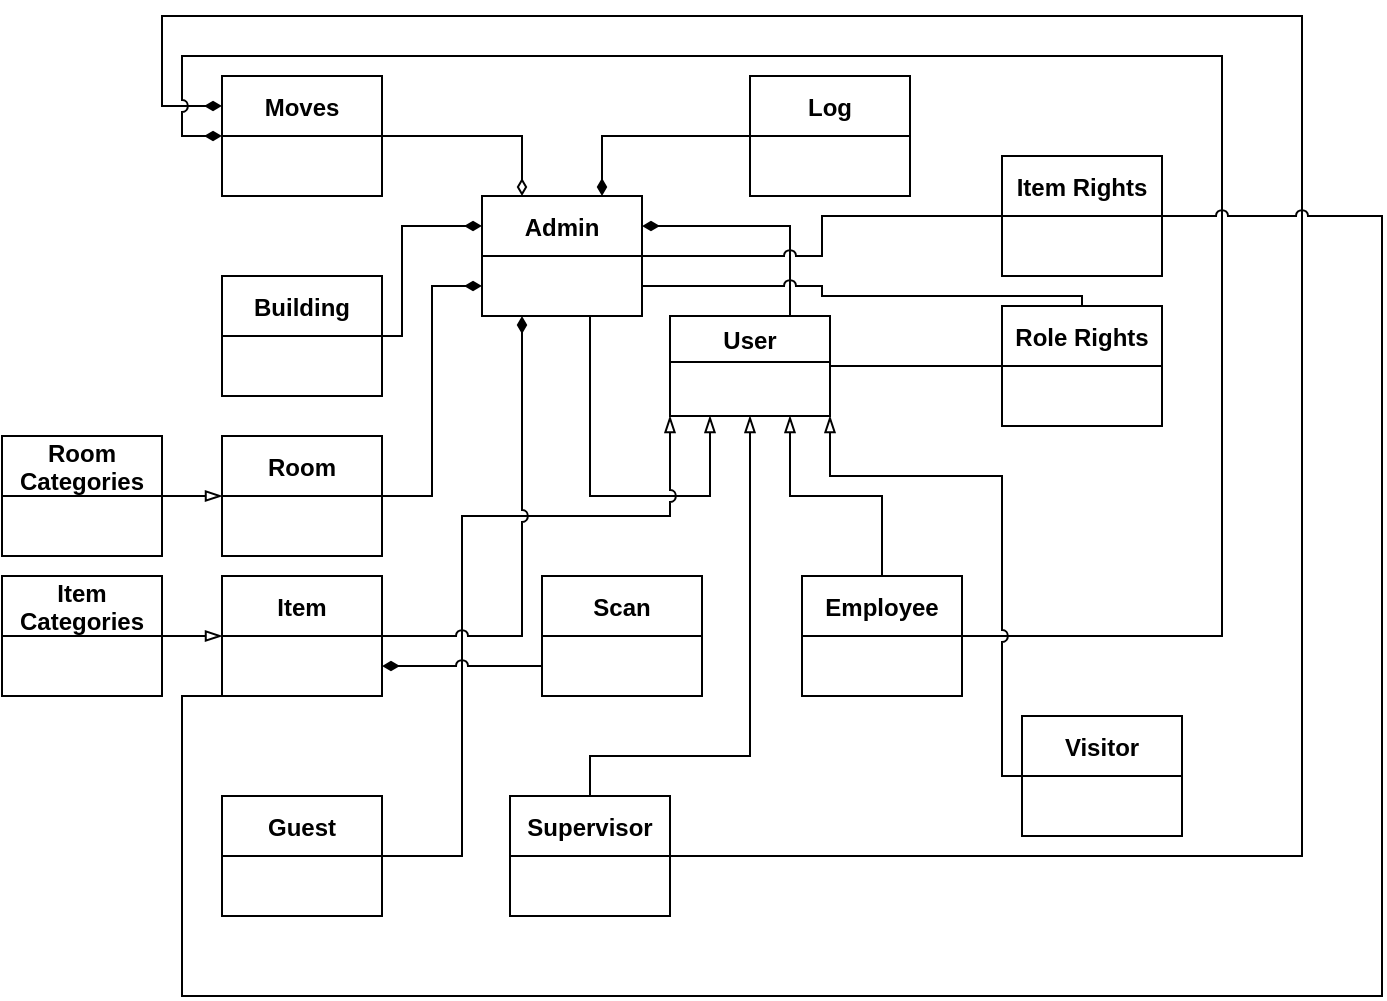<mxfile version="15.9.6" type="device"><diagram id="C5RBs43oDa-KdzZeNtuy" name="Page-1"><mxGraphModel dx="1153" dy="608" grid="1" gridSize="10" guides="1" tooltips="1" connect="1" arrows="1" fold="1" page="1" pageScale="1" pageWidth="827" pageHeight="1169" math="0" shadow="0"><root><mxCell id="WIyWlLk6GJQsqaUBKTNV-0"/><mxCell id="WIyWlLk6GJQsqaUBKTNV-1" parent="WIyWlLk6GJQsqaUBKTNV-0"/><mxCell id="PH7BsgoI0EEixGpKSxbR-25" style="edgeStyle=orthogonalEdgeStyle;rounded=0;jumpStyle=arc;orthogonalLoop=1;jettySize=auto;html=1;exitX=0.75;exitY=0;exitDx=0;exitDy=0;entryX=1;entryY=0.25;entryDx=0;entryDy=0;endArrow=diamondThin;endFill=1;strokeColor=default;strokeWidth=1;" edge="1" parent="WIyWlLk6GJQsqaUBKTNV-1" source="PH7BsgoI0EEixGpKSxbR-0" target="PH7BsgoI0EEixGpKSxbR-1"><mxGeometry relative="1" as="geometry"/></mxCell><mxCell id="PH7BsgoI0EEixGpKSxbR-40" style="edgeStyle=orthogonalEdgeStyle;rounded=0;jumpStyle=arc;orthogonalLoop=1;jettySize=auto;html=1;entryX=0;entryY=0.5;entryDx=0;entryDy=0;endArrow=none;endFill=0;strokeColor=default;strokeWidth=1;" edge="1" parent="WIyWlLk6GJQsqaUBKTNV-1" source="PH7BsgoI0EEixGpKSxbR-0" target="PH7BsgoI0EEixGpKSxbR-38"><mxGeometry relative="1" as="geometry"/></mxCell><mxCell id="PH7BsgoI0EEixGpKSxbR-0" value="User" style="swimlane;" vertex="1" parent="WIyWlLk6GJQsqaUBKTNV-1"><mxGeometry x="374" y="160" width="80" height="50" as="geometry"/></mxCell><mxCell id="PH7BsgoI0EEixGpKSxbR-2" style="edgeStyle=orthogonalEdgeStyle;rounded=0;orthogonalLoop=1;jettySize=auto;html=1;entryX=0.25;entryY=1;entryDx=0;entryDy=0;strokeColor=default;strokeWidth=1;endArrow=blockThin;endFill=0;jumpStyle=arc;" edge="1" parent="WIyWlLk6GJQsqaUBKTNV-1" source="PH7BsgoI0EEixGpKSxbR-1" target="PH7BsgoI0EEixGpKSxbR-0"><mxGeometry relative="1" as="geometry"><Array as="points"><mxPoint x="334" y="250"/><mxPoint x="394" y="250"/></Array></mxGeometry></mxCell><mxCell id="PH7BsgoI0EEixGpKSxbR-1" value="Admin" style="swimlane;startSize=30;" vertex="1" parent="WIyWlLk6GJQsqaUBKTNV-1"><mxGeometry x="280" y="100" width="80" height="60" as="geometry"/></mxCell><mxCell id="PH7BsgoI0EEixGpKSxbR-8" style="edgeStyle=orthogonalEdgeStyle;rounded=0;orthogonalLoop=1;jettySize=auto;html=1;entryX=0.5;entryY=1;entryDx=0;entryDy=0;endArrow=blockThin;endFill=0;strokeColor=default;strokeWidth=1;" edge="1" parent="WIyWlLk6GJQsqaUBKTNV-1" source="PH7BsgoI0EEixGpKSxbR-3" target="PH7BsgoI0EEixGpKSxbR-0"><mxGeometry relative="1" as="geometry"><Array as="points"><mxPoint x="334" y="380"/><mxPoint x="414" y="380"/></Array></mxGeometry></mxCell><mxCell id="PH7BsgoI0EEixGpKSxbR-37" style="edgeStyle=orthogonalEdgeStyle;rounded=0;jumpStyle=arc;orthogonalLoop=1;jettySize=auto;html=1;entryX=0;entryY=0.25;entryDx=0;entryDy=0;endArrow=diamondThin;endFill=1;strokeColor=default;strokeWidth=1;" edge="1" parent="WIyWlLk6GJQsqaUBKTNV-1" source="PH7BsgoI0EEixGpKSxbR-3" target="PH7BsgoI0EEixGpKSxbR-28"><mxGeometry relative="1" as="geometry"><Array as="points"><mxPoint x="690" y="430"/><mxPoint x="690" y="10"/><mxPoint x="120" y="10"/><mxPoint x="120" y="55"/></Array></mxGeometry></mxCell><mxCell id="PH7BsgoI0EEixGpKSxbR-3" value="Supervisor" style="swimlane;startSize=30;" vertex="1" parent="WIyWlLk6GJQsqaUBKTNV-1"><mxGeometry x="294" y="400" width="80" height="60" as="geometry"/></mxCell><mxCell id="PH7BsgoI0EEixGpKSxbR-9" style="edgeStyle=orthogonalEdgeStyle;rounded=0;orthogonalLoop=1;jettySize=auto;html=1;entryX=0.75;entryY=1;entryDx=0;entryDy=0;endArrow=blockThin;endFill=0;strokeColor=default;strokeWidth=1;" edge="1" parent="WIyWlLk6GJQsqaUBKTNV-1" source="PH7BsgoI0EEixGpKSxbR-4" target="PH7BsgoI0EEixGpKSxbR-0"><mxGeometry relative="1" as="geometry"/></mxCell><mxCell id="PH7BsgoI0EEixGpKSxbR-36" style="edgeStyle=orthogonalEdgeStyle;rounded=0;jumpStyle=arc;orthogonalLoop=1;jettySize=auto;html=1;entryX=0;entryY=0.5;entryDx=0;entryDy=0;endArrow=diamondThin;endFill=1;strokeColor=default;strokeWidth=1;" edge="1" parent="WIyWlLk6GJQsqaUBKTNV-1" source="PH7BsgoI0EEixGpKSxbR-4" target="PH7BsgoI0EEixGpKSxbR-28"><mxGeometry relative="1" as="geometry"><Array as="points"><mxPoint x="650" y="320"/><mxPoint x="650" y="30"/><mxPoint x="130" y="30"/><mxPoint x="130" y="70"/></Array></mxGeometry></mxCell><mxCell id="PH7BsgoI0EEixGpKSxbR-4" value="Employee" style="swimlane;startSize=30;" vertex="1" parent="WIyWlLk6GJQsqaUBKTNV-1"><mxGeometry x="440" y="290" width="80" height="60" as="geometry"/></mxCell><mxCell id="PH7BsgoI0EEixGpKSxbR-11" style="edgeStyle=orthogonalEdgeStyle;rounded=0;orthogonalLoop=1;jettySize=auto;html=1;entryX=0;entryY=1;entryDx=0;entryDy=0;endArrow=blockThin;endFill=0;strokeColor=default;strokeWidth=1;jumpStyle=arc;" edge="1" parent="WIyWlLk6GJQsqaUBKTNV-1" source="PH7BsgoI0EEixGpKSxbR-6" target="PH7BsgoI0EEixGpKSxbR-0"><mxGeometry relative="1" as="geometry"><Array as="points"><mxPoint x="270" y="430"/><mxPoint x="270" y="260"/><mxPoint x="374" y="260"/></Array></mxGeometry></mxCell><mxCell id="PH7BsgoI0EEixGpKSxbR-6" value="Guest" style="swimlane;startSize=30;" vertex="1" parent="WIyWlLk6GJQsqaUBKTNV-1"><mxGeometry x="150" y="400" width="80" height="60" as="geometry"/></mxCell><mxCell id="PH7BsgoI0EEixGpKSxbR-10" style="edgeStyle=orthogonalEdgeStyle;rounded=0;orthogonalLoop=1;jettySize=auto;html=1;entryX=1;entryY=1;entryDx=0;entryDy=0;endArrow=blockThin;endFill=0;strokeColor=default;strokeWidth=1;jumpStyle=arc;" edge="1" parent="WIyWlLk6GJQsqaUBKTNV-1" source="PH7BsgoI0EEixGpKSxbR-7" target="PH7BsgoI0EEixGpKSxbR-0"><mxGeometry relative="1" as="geometry"><Array as="points"><mxPoint x="540" y="390"/><mxPoint x="540" y="240"/><mxPoint x="454" y="240"/></Array></mxGeometry></mxCell><mxCell id="PH7BsgoI0EEixGpKSxbR-7" value="Visitor" style="swimlane;startSize=30;" vertex="1" parent="WIyWlLk6GJQsqaUBKTNV-1"><mxGeometry x="550" y="360" width="80" height="60" as="geometry"/></mxCell><mxCell id="PH7BsgoI0EEixGpKSxbR-21" style="edgeStyle=orthogonalEdgeStyle;rounded=0;jumpStyle=arc;orthogonalLoop=1;jettySize=auto;html=1;entryX=0.25;entryY=1;entryDx=0;entryDy=0;endArrow=diamondThin;endFill=1;strokeColor=default;strokeWidth=1;" edge="1" parent="WIyWlLk6GJQsqaUBKTNV-1" source="PH7BsgoI0EEixGpKSxbR-13" target="PH7BsgoI0EEixGpKSxbR-1"><mxGeometry relative="1" as="geometry"/></mxCell><mxCell id="PH7BsgoI0EEixGpKSxbR-13" value="Item" style="swimlane;startSize=30;" vertex="1" parent="WIyWlLk6GJQsqaUBKTNV-1"><mxGeometry x="150" y="290" width="80" height="60" as="geometry"/></mxCell><mxCell id="PH7BsgoI0EEixGpKSxbR-22" style="edgeStyle=orthogonalEdgeStyle;rounded=0;jumpStyle=arc;orthogonalLoop=1;jettySize=auto;html=1;entryX=0;entryY=0.75;entryDx=0;entryDy=0;endArrow=diamondThin;endFill=1;strokeColor=default;strokeWidth=1;" edge="1" parent="WIyWlLk6GJQsqaUBKTNV-1" source="PH7BsgoI0EEixGpKSxbR-15" target="PH7BsgoI0EEixGpKSxbR-1"><mxGeometry relative="1" as="geometry"/></mxCell><mxCell id="PH7BsgoI0EEixGpKSxbR-15" value="Room" style="swimlane;startSize=30;" vertex="1" parent="WIyWlLk6GJQsqaUBKTNV-1"><mxGeometry x="150" y="220" width="80" height="60" as="geometry"/></mxCell><mxCell id="PH7BsgoI0EEixGpKSxbR-23" style="edgeStyle=orthogonalEdgeStyle;rounded=0;jumpStyle=arc;orthogonalLoop=1;jettySize=auto;html=1;exitX=1;exitY=0.5;exitDx=0;exitDy=0;entryX=0;entryY=0.25;entryDx=0;entryDy=0;endArrow=diamondThin;endFill=1;strokeColor=default;strokeWidth=1;" edge="1" parent="WIyWlLk6GJQsqaUBKTNV-1" source="PH7BsgoI0EEixGpKSxbR-16" target="PH7BsgoI0EEixGpKSxbR-1"><mxGeometry relative="1" as="geometry"><Array as="points"><mxPoint x="240" y="170"/><mxPoint x="240" y="115"/></Array></mxGeometry></mxCell><mxCell id="PH7BsgoI0EEixGpKSxbR-16" value="Building" style="swimlane;startSize=30;" vertex="1" parent="WIyWlLk6GJQsqaUBKTNV-1"><mxGeometry x="150" y="140" width="80" height="60" as="geometry"/></mxCell><mxCell id="PH7BsgoI0EEixGpKSxbR-27" style="edgeStyle=orthogonalEdgeStyle;rounded=0;jumpStyle=arc;orthogonalLoop=1;jettySize=auto;html=1;entryX=0.75;entryY=0;entryDx=0;entryDy=0;endArrow=diamondThin;endFill=1;strokeColor=default;strokeWidth=1;" edge="1" parent="WIyWlLk6GJQsqaUBKTNV-1" source="PH7BsgoI0EEixGpKSxbR-26" target="PH7BsgoI0EEixGpKSxbR-1"><mxGeometry relative="1" as="geometry"/></mxCell><mxCell id="PH7BsgoI0EEixGpKSxbR-26" value="Log" style="swimlane;startSize=30;" vertex="1" parent="WIyWlLk6GJQsqaUBKTNV-1"><mxGeometry x="414" y="40" width="80" height="60" as="geometry"/></mxCell><mxCell id="PH7BsgoI0EEixGpKSxbR-29" style="edgeStyle=orthogonalEdgeStyle;rounded=0;jumpStyle=arc;orthogonalLoop=1;jettySize=auto;html=1;entryX=0.25;entryY=0;entryDx=0;entryDy=0;endArrow=diamondThin;endFill=0;strokeColor=default;strokeWidth=1;" edge="1" parent="WIyWlLk6GJQsqaUBKTNV-1" source="PH7BsgoI0EEixGpKSxbR-28" target="PH7BsgoI0EEixGpKSxbR-1"><mxGeometry relative="1" as="geometry"/></mxCell><mxCell id="PH7BsgoI0EEixGpKSxbR-28" value="Moves" style="swimlane;startSize=30;" vertex="1" parent="WIyWlLk6GJQsqaUBKTNV-1"><mxGeometry x="150" y="40" width="80" height="60" as="geometry"/></mxCell><mxCell id="PH7BsgoI0EEixGpKSxbR-33" style="edgeStyle=orthogonalEdgeStyle;rounded=0;jumpStyle=arc;orthogonalLoop=1;jettySize=auto;html=1;entryX=0;entryY=0.5;entryDx=0;entryDy=0;endArrow=blockThin;endFill=0;strokeColor=default;strokeWidth=1;" edge="1" parent="WIyWlLk6GJQsqaUBKTNV-1" source="PH7BsgoI0EEixGpKSxbR-30" target="PH7BsgoI0EEixGpKSxbR-15"><mxGeometry relative="1" as="geometry"/></mxCell><mxCell id="PH7BsgoI0EEixGpKSxbR-30" value="Room &#10;Categories" style="swimlane;startSize=30;" vertex="1" parent="WIyWlLk6GJQsqaUBKTNV-1"><mxGeometry x="40" y="220" width="80" height="60" as="geometry"/></mxCell><mxCell id="PH7BsgoI0EEixGpKSxbR-32" style="edgeStyle=orthogonalEdgeStyle;rounded=0;jumpStyle=arc;orthogonalLoop=1;jettySize=auto;html=1;entryX=0;entryY=0.5;entryDx=0;entryDy=0;endArrow=blockThin;endFill=0;strokeColor=default;strokeWidth=1;" edge="1" parent="WIyWlLk6GJQsqaUBKTNV-1" source="PH7BsgoI0EEixGpKSxbR-31" target="PH7BsgoI0EEixGpKSxbR-13"><mxGeometry relative="1" as="geometry"/></mxCell><mxCell id="PH7BsgoI0EEixGpKSxbR-31" value="Item&#10;Categories" style="swimlane;startSize=30;" vertex="1" parent="WIyWlLk6GJQsqaUBKTNV-1"><mxGeometry x="40" y="290" width="80" height="60" as="geometry"/></mxCell><mxCell id="PH7BsgoI0EEixGpKSxbR-35" style="edgeStyle=orthogonalEdgeStyle;rounded=0;jumpStyle=arc;orthogonalLoop=1;jettySize=auto;html=1;entryX=1;entryY=0.5;entryDx=0;entryDy=0;endArrow=none;endFill=0;strokeColor=default;strokeWidth=1;" edge="1" parent="WIyWlLk6GJQsqaUBKTNV-1" source="PH7BsgoI0EEixGpKSxbR-34" target="PH7BsgoI0EEixGpKSxbR-1"><mxGeometry relative="1" as="geometry"/></mxCell><mxCell id="PH7BsgoI0EEixGpKSxbR-41" style="edgeStyle=orthogonalEdgeStyle;rounded=0;jumpStyle=arc;orthogonalLoop=1;jettySize=auto;html=1;endArrow=none;endFill=0;strokeColor=default;strokeWidth=1;" edge="1" parent="WIyWlLk6GJQsqaUBKTNV-1" source="PH7BsgoI0EEixGpKSxbR-34"><mxGeometry relative="1" as="geometry"><mxPoint x="170" y="350" as="targetPoint"/><Array as="points"><mxPoint x="730" y="110"/><mxPoint x="730" y="500"/><mxPoint x="130" y="500"/><mxPoint x="130" y="350"/></Array></mxGeometry></mxCell><mxCell id="PH7BsgoI0EEixGpKSxbR-34" value="Item Rights" style="swimlane;startSize=30;" vertex="1" parent="WIyWlLk6GJQsqaUBKTNV-1"><mxGeometry x="540" y="80" width="80" height="60" as="geometry"/></mxCell><mxCell id="PH7BsgoI0EEixGpKSxbR-39" style="edgeStyle=orthogonalEdgeStyle;rounded=0;jumpStyle=arc;orthogonalLoop=1;jettySize=auto;html=1;entryX=1;entryY=0.75;entryDx=0;entryDy=0;endArrow=none;endFill=0;strokeColor=default;strokeWidth=1;" edge="1" parent="WIyWlLk6GJQsqaUBKTNV-1" source="PH7BsgoI0EEixGpKSxbR-38" target="PH7BsgoI0EEixGpKSxbR-1"><mxGeometry relative="1" as="geometry"><Array as="points"><mxPoint x="580" y="150"/><mxPoint x="450" y="150"/><mxPoint x="450" y="145"/></Array></mxGeometry></mxCell><mxCell id="PH7BsgoI0EEixGpKSxbR-38" value="Role Rights" style="swimlane;startSize=30;" vertex="1" parent="WIyWlLk6GJQsqaUBKTNV-1"><mxGeometry x="540" y="155" width="80" height="60" as="geometry"/></mxCell><mxCell id="PH7BsgoI0EEixGpKSxbR-43" style="edgeStyle=orthogonalEdgeStyle;rounded=0;jumpStyle=arc;orthogonalLoop=1;jettySize=auto;html=1;entryX=1;entryY=0.75;entryDx=0;entryDy=0;endArrow=diamondThin;endFill=1;strokeColor=default;strokeWidth=1;" edge="1" parent="WIyWlLk6GJQsqaUBKTNV-1" source="PH7BsgoI0EEixGpKSxbR-42" target="PH7BsgoI0EEixGpKSxbR-13"><mxGeometry relative="1" as="geometry"><Array as="points"><mxPoint x="300" y="335"/><mxPoint x="300" y="335"/></Array></mxGeometry></mxCell><mxCell id="PH7BsgoI0EEixGpKSxbR-42" value="Scan" style="swimlane;startSize=30;" vertex="1" parent="WIyWlLk6GJQsqaUBKTNV-1"><mxGeometry x="310" y="290" width="80" height="60" as="geometry"/></mxCell></root></mxGraphModel></diagram></mxfile>